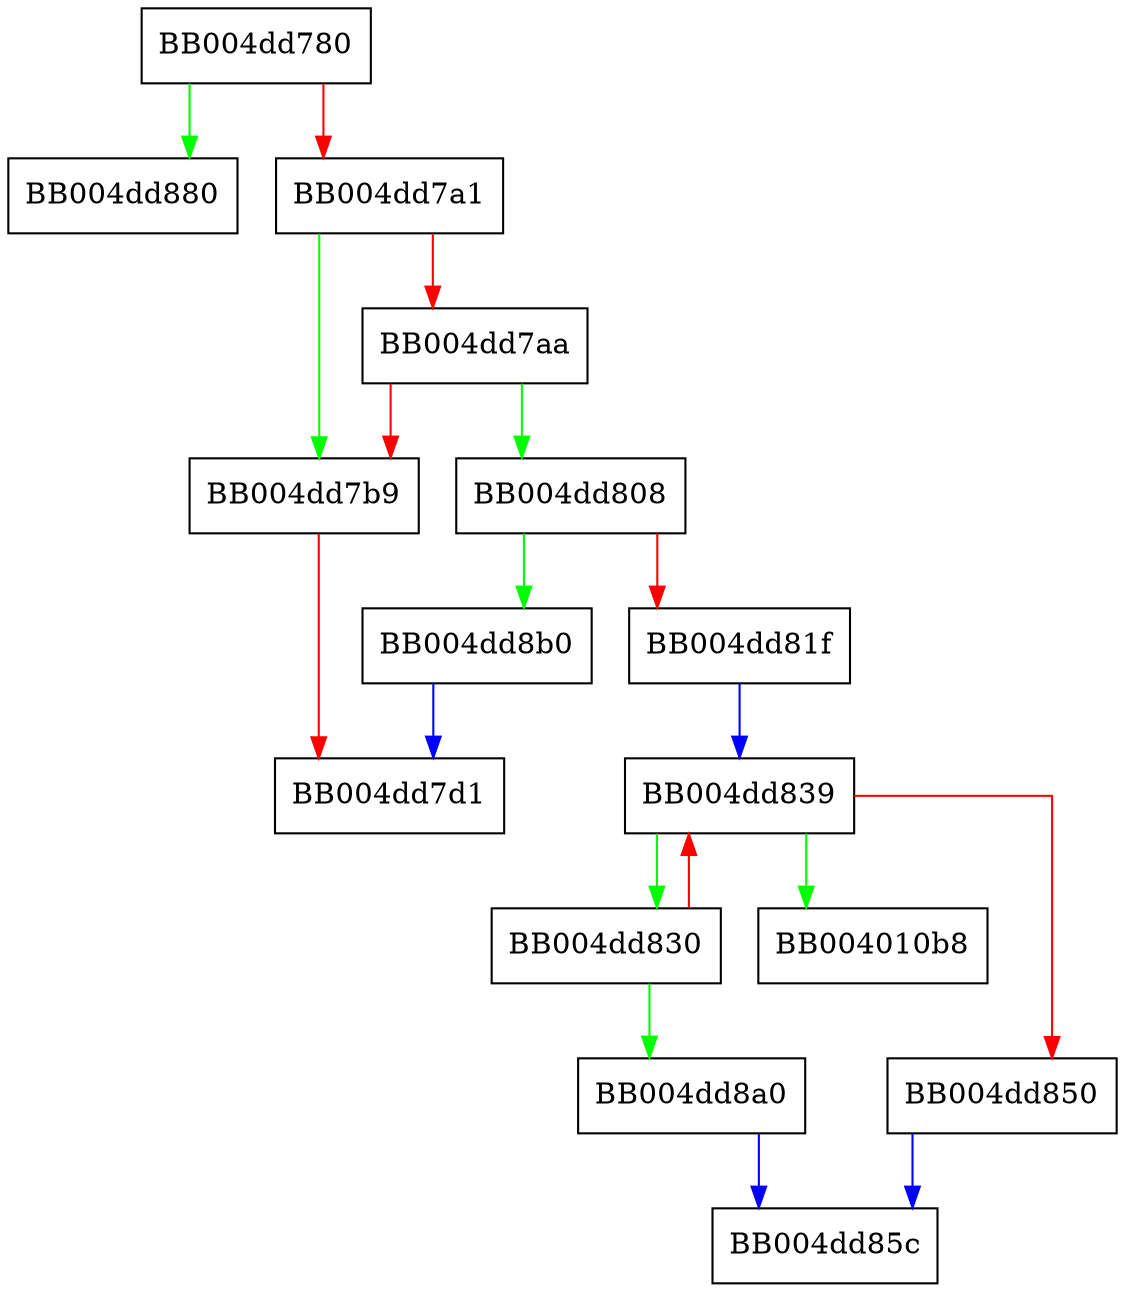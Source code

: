 digraph tls_parse_ctos_client_cert_type {
  node [shape="box"];
  graph [splines=ortho];
  BB004dd780 -> BB004dd880 [color="green"];
  BB004dd780 -> BB004dd7a1 [color="red"];
  BB004dd7a1 -> BB004dd7b9 [color="green"];
  BB004dd7a1 -> BB004dd7aa [color="red"];
  BB004dd7aa -> BB004dd808 [color="green"];
  BB004dd7aa -> BB004dd7b9 [color="red"];
  BB004dd7b9 -> BB004dd7d1 [color="red"];
  BB004dd808 -> BB004dd8b0 [color="green"];
  BB004dd808 -> BB004dd81f [color="red"];
  BB004dd81f -> BB004dd839 [color="blue"];
  BB004dd830 -> BB004dd8a0 [color="green"];
  BB004dd830 -> BB004dd839 [color="red"];
  BB004dd839 -> BB004010b8 [color="green"];
  BB004dd839 -> BB004dd830 [color="green"];
  BB004dd839 -> BB004dd850 [color="red"];
  BB004dd850 -> BB004dd85c [color="blue"];
  BB004dd8a0 -> BB004dd85c [color="blue"];
  BB004dd8b0 -> BB004dd7d1 [color="blue"];
}